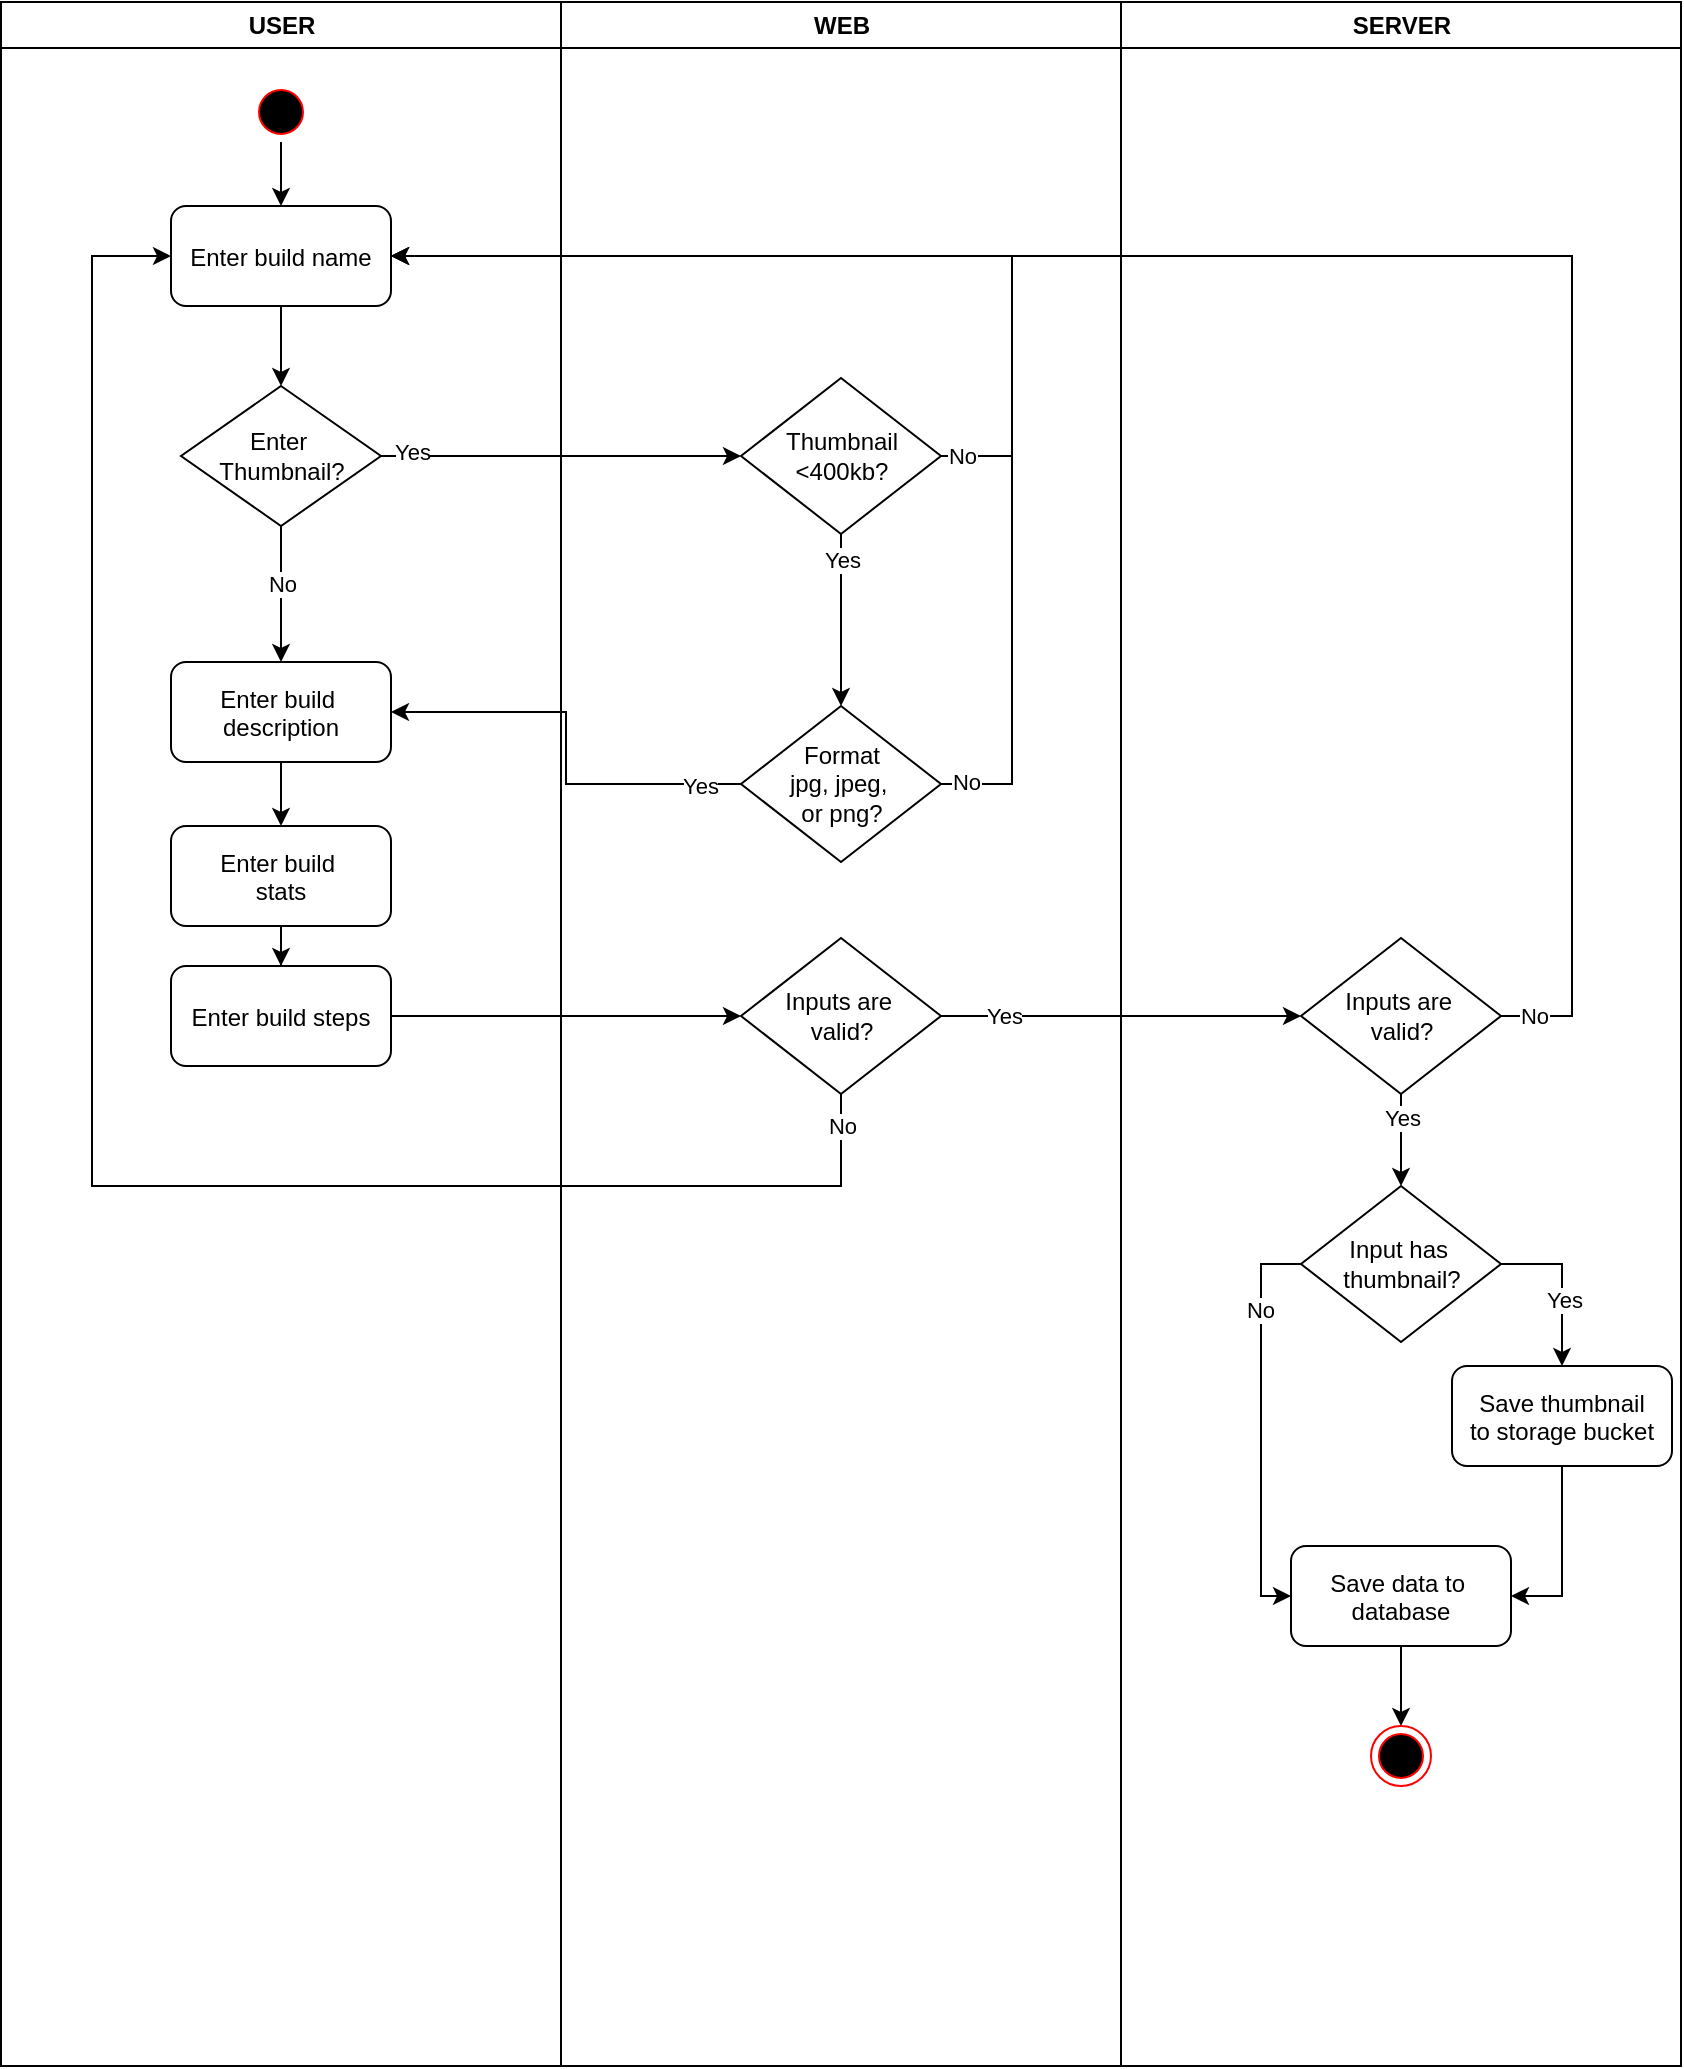 <mxfile version="24.7.5">
  <diagram name="Page-1" id="e7e014a7-5840-1c2e-5031-d8a46d1fe8dd">
    <mxGraphModel dx="1206" dy="550" grid="1" gridSize="10" guides="1" tooltips="1" connect="1" arrows="1" fold="1" page="1" pageScale="1" pageWidth="1169" pageHeight="826" background="none" math="0" shadow="0">
      <root>
        <mxCell id="0" />
        <mxCell id="1" parent="0" />
        <mxCell id="xgSSdrMasH2BgEjWOLaf-41" value="USER" style="swimlane;whiteSpace=wrap" vertex="1" parent="1">
          <mxGeometry x="454.5" y="138" width="280" height="1032" as="geometry" />
        </mxCell>
        <mxCell id="xgSSdrMasH2BgEjWOLaf-42" style="edgeStyle=orthogonalEdgeStyle;rounded=0;orthogonalLoop=1;jettySize=auto;html=1;" edge="1" parent="xgSSdrMasH2BgEjWOLaf-41" source="xgSSdrMasH2BgEjWOLaf-43" target="xgSSdrMasH2BgEjWOLaf-45">
          <mxGeometry relative="1" as="geometry" />
        </mxCell>
        <mxCell id="xgSSdrMasH2BgEjWOLaf-43" value="" style="ellipse;shape=startState;fillColor=#000000;strokeColor=#ff0000;" vertex="1" parent="xgSSdrMasH2BgEjWOLaf-41">
          <mxGeometry x="125" y="40" width="30" height="30" as="geometry" />
        </mxCell>
        <mxCell id="xgSSdrMasH2BgEjWOLaf-44" style="edgeStyle=orthogonalEdgeStyle;rounded=0;orthogonalLoop=1;jettySize=auto;html=1;" edge="1" parent="xgSSdrMasH2BgEjWOLaf-41" source="xgSSdrMasH2BgEjWOLaf-45" target="xgSSdrMasH2BgEjWOLaf-53">
          <mxGeometry relative="1" as="geometry" />
        </mxCell>
        <mxCell id="xgSSdrMasH2BgEjWOLaf-45" value="Enter build name" style="rounded=1;" vertex="1" parent="xgSSdrMasH2BgEjWOLaf-41">
          <mxGeometry x="85" y="102" width="110" height="50" as="geometry" />
        </mxCell>
        <mxCell id="xgSSdrMasH2BgEjWOLaf-46" style="edgeStyle=orthogonalEdgeStyle;rounded=0;orthogonalLoop=1;jettySize=auto;html=1;" edge="1" parent="xgSSdrMasH2BgEjWOLaf-41" source="xgSSdrMasH2BgEjWOLaf-47" target="xgSSdrMasH2BgEjWOLaf-49">
          <mxGeometry relative="1" as="geometry" />
        </mxCell>
        <mxCell id="xgSSdrMasH2BgEjWOLaf-47" value="Enter build &#xa;description" style="rounded=1;" vertex="1" parent="xgSSdrMasH2BgEjWOLaf-41">
          <mxGeometry x="85" y="330" width="110" height="50" as="geometry" />
        </mxCell>
        <mxCell id="xgSSdrMasH2BgEjWOLaf-48" style="edgeStyle=orthogonalEdgeStyle;rounded=0;orthogonalLoop=1;jettySize=auto;html=1;" edge="1" parent="xgSSdrMasH2BgEjWOLaf-41" source="xgSSdrMasH2BgEjWOLaf-49" target="xgSSdrMasH2BgEjWOLaf-50">
          <mxGeometry relative="1" as="geometry" />
        </mxCell>
        <mxCell id="xgSSdrMasH2BgEjWOLaf-49" value="Enter build &#xa;stats" style="rounded=1;" vertex="1" parent="xgSSdrMasH2BgEjWOLaf-41">
          <mxGeometry x="85" y="412" width="110" height="50" as="geometry" />
        </mxCell>
        <mxCell id="xgSSdrMasH2BgEjWOLaf-50" value="Enter build steps" style="rounded=1;" vertex="1" parent="xgSSdrMasH2BgEjWOLaf-41">
          <mxGeometry x="85" y="482" width="110" height="50" as="geometry" />
        </mxCell>
        <mxCell id="xgSSdrMasH2BgEjWOLaf-51" style="edgeStyle=orthogonalEdgeStyle;rounded=0;orthogonalLoop=1;jettySize=auto;html=1;" edge="1" parent="xgSSdrMasH2BgEjWOLaf-41" source="xgSSdrMasH2BgEjWOLaf-53" target="xgSSdrMasH2BgEjWOLaf-47">
          <mxGeometry relative="1" as="geometry" />
        </mxCell>
        <mxCell id="xgSSdrMasH2BgEjWOLaf-52" value="No" style="edgeLabel;html=1;align=center;verticalAlign=middle;resizable=0;points=[];" vertex="1" connectable="0" parent="xgSSdrMasH2BgEjWOLaf-51">
          <mxGeometry x="-0.149" relative="1" as="geometry">
            <mxPoint as="offset" />
          </mxGeometry>
        </mxCell>
        <mxCell id="xgSSdrMasH2BgEjWOLaf-53" value="Enter&amp;nbsp;&lt;div&gt;Thumbnail?&lt;/div&gt;" style="rhombus;whiteSpace=wrap;html=1;" vertex="1" parent="xgSSdrMasH2BgEjWOLaf-41">
          <mxGeometry x="90" y="192" width="100" height="70" as="geometry" />
        </mxCell>
        <mxCell id="xgSSdrMasH2BgEjWOLaf-54" value="WEB" style="swimlane;whiteSpace=wrap" vertex="1" parent="1">
          <mxGeometry x="734.5" y="138" width="280" height="1032" as="geometry" />
        </mxCell>
        <mxCell id="xgSSdrMasH2BgEjWOLaf-55" style="edgeStyle=orthogonalEdgeStyle;rounded=0;orthogonalLoop=1;jettySize=auto;html=1;" edge="1" parent="xgSSdrMasH2BgEjWOLaf-54" source="xgSSdrMasH2BgEjWOLaf-57" target="xgSSdrMasH2BgEjWOLaf-59">
          <mxGeometry relative="1" as="geometry" />
        </mxCell>
        <mxCell id="xgSSdrMasH2BgEjWOLaf-56" value="Yes" style="edgeLabel;html=1;align=center;verticalAlign=middle;resizable=0;points=[];" vertex="1" connectable="0" parent="xgSSdrMasH2BgEjWOLaf-55">
          <mxGeometry x="-0.7" y="-3" relative="1" as="geometry">
            <mxPoint x="3" as="offset" />
          </mxGeometry>
        </mxCell>
        <mxCell id="xgSSdrMasH2BgEjWOLaf-57" value="Thumbnail&lt;div&gt;&amp;lt;400kb?&lt;/div&gt;" style="rhombus;whiteSpace=wrap;html=1;" vertex="1" parent="xgSSdrMasH2BgEjWOLaf-54">
          <mxGeometry x="90" y="188" width="100" height="78" as="geometry" />
        </mxCell>
        <mxCell id="xgSSdrMasH2BgEjWOLaf-58" value="Inputs are&amp;nbsp;&lt;div&gt;valid?&lt;/div&gt;" style="rhombus;whiteSpace=wrap;html=1;" vertex="1" parent="xgSSdrMasH2BgEjWOLaf-54">
          <mxGeometry x="90" y="468" width="100" height="78" as="geometry" />
        </mxCell>
        <mxCell id="xgSSdrMasH2BgEjWOLaf-59" value="&lt;div&gt;Format&lt;/div&gt;&lt;div&gt;jpg, jpeg,&amp;nbsp;&lt;/div&gt;&lt;div&gt;or png?&lt;/div&gt;" style="rhombus;whiteSpace=wrap;html=1;" vertex="1" parent="xgSSdrMasH2BgEjWOLaf-54">
          <mxGeometry x="90" y="352" width="100" height="78" as="geometry" />
        </mxCell>
        <mxCell id="xgSSdrMasH2BgEjWOLaf-60" value="SERVER" style="swimlane;whiteSpace=wrap;startSize=23;" vertex="1" parent="1">
          <mxGeometry x="1014.5" y="138" width="280" height="1032" as="geometry" />
        </mxCell>
        <mxCell id="xgSSdrMasH2BgEjWOLaf-61" style="edgeStyle=orthogonalEdgeStyle;rounded=0;orthogonalLoop=1;jettySize=auto;html=1;" edge="1" parent="xgSSdrMasH2BgEjWOLaf-60" source="xgSSdrMasH2BgEjWOLaf-63" target="xgSSdrMasH2BgEjWOLaf-68">
          <mxGeometry relative="1" as="geometry">
            <mxPoint x="140" y="582" as="targetPoint" />
          </mxGeometry>
        </mxCell>
        <mxCell id="xgSSdrMasH2BgEjWOLaf-62" value="Yes" style="edgeLabel;html=1;align=center;verticalAlign=middle;resizable=0;points=[];" vertex="1" connectable="0" parent="xgSSdrMasH2BgEjWOLaf-61">
          <mxGeometry x="-0.487" relative="1" as="geometry">
            <mxPoint as="offset" />
          </mxGeometry>
        </mxCell>
        <mxCell id="xgSSdrMasH2BgEjWOLaf-63" value="Inputs are&amp;nbsp;&lt;div&gt;valid?&lt;/div&gt;" style="rhombus;whiteSpace=wrap;html=1;" vertex="1" parent="xgSSdrMasH2BgEjWOLaf-60">
          <mxGeometry x="90" y="468" width="100" height="78" as="geometry" />
        </mxCell>
        <mxCell id="xgSSdrMasH2BgEjWOLaf-64" style="edgeStyle=orthogonalEdgeStyle;rounded=0;orthogonalLoop=1;jettySize=auto;html=1;entryX=0;entryY=0.5;entryDx=0;entryDy=0;exitX=0;exitY=0.5;exitDx=0;exitDy=0;" edge="1" parent="xgSSdrMasH2BgEjWOLaf-60" source="xgSSdrMasH2BgEjWOLaf-68" target="xgSSdrMasH2BgEjWOLaf-70">
          <mxGeometry relative="1" as="geometry" />
        </mxCell>
        <mxCell id="xgSSdrMasH2BgEjWOLaf-65" value="No" style="edgeLabel;html=1;align=center;verticalAlign=middle;resizable=0;points=[];" vertex="1" connectable="0" parent="xgSSdrMasH2BgEjWOLaf-64">
          <mxGeometry x="-0.576" y="-1" relative="1" as="geometry">
            <mxPoint as="offset" />
          </mxGeometry>
        </mxCell>
        <mxCell id="xgSSdrMasH2BgEjWOLaf-66" style="edgeStyle=orthogonalEdgeStyle;rounded=0;orthogonalLoop=1;jettySize=auto;html=1;exitX=1;exitY=0.5;exitDx=0;exitDy=0;" edge="1" parent="xgSSdrMasH2BgEjWOLaf-60" source="xgSSdrMasH2BgEjWOLaf-68" target="xgSSdrMasH2BgEjWOLaf-72">
          <mxGeometry relative="1" as="geometry" />
        </mxCell>
        <mxCell id="xgSSdrMasH2BgEjWOLaf-67" value="Yes" style="edgeLabel;html=1;align=center;verticalAlign=middle;resizable=0;points=[];" vertex="1" connectable="0" parent="xgSSdrMasH2BgEjWOLaf-66">
          <mxGeometry x="0.177" y="1" relative="1" as="geometry">
            <mxPoint as="offset" />
          </mxGeometry>
        </mxCell>
        <mxCell id="xgSSdrMasH2BgEjWOLaf-68" value="Input has&amp;nbsp;&lt;div&gt;thumbnail?&lt;/div&gt;" style="rhombus;whiteSpace=wrap;html=1;" vertex="1" parent="xgSSdrMasH2BgEjWOLaf-60">
          <mxGeometry x="90" y="592" width="100" height="78" as="geometry" />
        </mxCell>
        <mxCell id="xgSSdrMasH2BgEjWOLaf-69" style="edgeStyle=orthogonalEdgeStyle;rounded=0;orthogonalLoop=1;jettySize=auto;html=1;" edge="1" parent="xgSSdrMasH2BgEjWOLaf-60" source="xgSSdrMasH2BgEjWOLaf-70" target="xgSSdrMasH2BgEjWOLaf-73">
          <mxGeometry relative="1" as="geometry" />
        </mxCell>
        <mxCell id="xgSSdrMasH2BgEjWOLaf-70" value="Save data to &#xa;database" style="rounded=1;" vertex="1" parent="xgSSdrMasH2BgEjWOLaf-60">
          <mxGeometry x="85" y="772" width="110" height="50" as="geometry" />
        </mxCell>
        <mxCell id="xgSSdrMasH2BgEjWOLaf-71" style="edgeStyle=orthogonalEdgeStyle;rounded=0;orthogonalLoop=1;jettySize=auto;html=1;entryX=1;entryY=0.5;entryDx=0;entryDy=0;" edge="1" parent="xgSSdrMasH2BgEjWOLaf-60" source="xgSSdrMasH2BgEjWOLaf-72" target="xgSSdrMasH2BgEjWOLaf-70">
          <mxGeometry relative="1" as="geometry" />
        </mxCell>
        <mxCell id="xgSSdrMasH2BgEjWOLaf-72" value="Save thumbnail&#xa;to storage bucket" style="rounded=1;" vertex="1" parent="xgSSdrMasH2BgEjWOLaf-60">
          <mxGeometry x="165.5" y="682" width="110" height="50" as="geometry" />
        </mxCell>
        <mxCell id="xgSSdrMasH2BgEjWOLaf-73" value="" style="ellipse;html=1;shape=endState;fillColor=#000000;strokeColor=#ff0000;" vertex="1" parent="xgSSdrMasH2BgEjWOLaf-60">
          <mxGeometry x="125" y="862" width="30" height="30" as="geometry" />
        </mxCell>
        <mxCell id="xgSSdrMasH2BgEjWOLaf-74" style="edgeStyle=orthogonalEdgeStyle;rounded=0;orthogonalLoop=1;jettySize=auto;html=1;entryX=0;entryY=0.5;entryDx=0;entryDy=0;" edge="1" parent="1" source="xgSSdrMasH2BgEjWOLaf-53" target="xgSSdrMasH2BgEjWOLaf-57">
          <mxGeometry relative="1" as="geometry" />
        </mxCell>
        <mxCell id="xgSSdrMasH2BgEjWOLaf-75" value="Yes" style="edgeLabel;html=1;align=center;verticalAlign=middle;resizable=0;points=[];" vertex="1" connectable="0" parent="xgSSdrMasH2BgEjWOLaf-74">
          <mxGeometry x="-0.836" y="2" relative="1" as="geometry">
            <mxPoint as="offset" />
          </mxGeometry>
        </mxCell>
        <mxCell id="xgSSdrMasH2BgEjWOLaf-76" style="edgeStyle=orthogonalEdgeStyle;rounded=0;orthogonalLoop=1;jettySize=auto;html=1;" edge="1" parent="1" source="xgSSdrMasH2BgEjWOLaf-50" target="xgSSdrMasH2BgEjWOLaf-58">
          <mxGeometry relative="1" as="geometry" />
        </mxCell>
        <mxCell id="xgSSdrMasH2BgEjWOLaf-77" style="edgeStyle=orthogonalEdgeStyle;rounded=0;orthogonalLoop=1;jettySize=auto;html=1;" edge="1" parent="1" source="xgSSdrMasH2BgEjWOLaf-58" target="xgSSdrMasH2BgEjWOLaf-63">
          <mxGeometry relative="1" as="geometry">
            <mxPoint x="1099.5" y="645" as="targetPoint" />
          </mxGeometry>
        </mxCell>
        <mxCell id="xgSSdrMasH2BgEjWOLaf-78" value="Yes" style="edgeLabel;html=1;align=center;verticalAlign=middle;resizable=0;points=[];" vertex="1" connectable="0" parent="xgSSdrMasH2BgEjWOLaf-77">
          <mxGeometry x="-0.657" y="-1" relative="1" as="geometry">
            <mxPoint y="-1" as="offset" />
          </mxGeometry>
        </mxCell>
        <mxCell id="xgSSdrMasH2BgEjWOLaf-79" style="edgeStyle=orthogonalEdgeStyle;rounded=0;orthogonalLoop=1;jettySize=auto;html=1;entryX=0;entryY=0.5;entryDx=0;entryDy=0;exitX=0.5;exitY=1;exitDx=0;exitDy=0;" edge="1" parent="1" source="xgSSdrMasH2BgEjWOLaf-58" target="xgSSdrMasH2BgEjWOLaf-45">
          <mxGeometry relative="1" as="geometry">
            <Array as="points">
              <mxPoint x="875" y="730" />
              <mxPoint x="500" y="730" />
              <mxPoint x="500" y="265" />
            </Array>
          </mxGeometry>
        </mxCell>
        <mxCell id="xgSSdrMasH2BgEjWOLaf-80" value="No" style="edgeLabel;html=1;align=center;verticalAlign=middle;resizable=0;points=[];" vertex="1" connectable="0" parent="xgSSdrMasH2BgEjWOLaf-79">
          <mxGeometry x="-0.967" relative="1" as="geometry">
            <mxPoint as="offset" />
          </mxGeometry>
        </mxCell>
        <mxCell id="xgSSdrMasH2BgEjWOLaf-81" style="edgeStyle=orthogonalEdgeStyle;rounded=0;orthogonalLoop=1;jettySize=auto;html=1;" edge="1" parent="1" source="xgSSdrMasH2BgEjWOLaf-59" target="xgSSdrMasH2BgEjWOLaf-47">
          <mxGeometry relative="1" as="geometry" />
        </mxCell>
        <mxCell id="xgSSdrMasH2BgEjWOLaf-82" value="Yes" style="edgeLabel;html=1;align=center;verticalAlign=middle;resizable=0;points=[];" vertex="1" connectable="0" parent="xgSSdrMasH2BgEjWOLaf-81">
          <mxGeometry x="-0.801" y="1" relative="1" as="geometry">
            <mxPoint as="offset" />
          </mxGeometry>
        </mxCell>
        <mxCell id="xgSSdrMasH2BgEjWOLaf-83" style="edgeStyle=orthogonalEdgeStyle;rounded=0;orthogonalLoop=1;jettySize=auto;html=1;entryX=1;entryY=0.5;entryDx=0;entryDy=0;" edge="1" parent="1" source="xgSSdrMasH2BgEjWOLaf-57" target="xgSSdrMasH2BgEjWOLaf-45">
          <mxGeometry relative="1" as="geometry">
            <Array as="points">
              <mxPoint x="960" y="365" />
              <mxPoint x="960" y="265" />
            </Array>
          </mxGeometry>
        </mxCell>
        <mxCell id="xgSSdrMasH2BgEjWOLaf-84" value="No" style="edgeLabel;html=1;align=center;verticalAlign=middle;resizable=0;points=[];" vertex="1" connectable="0" parent="xgSSdrMasH2BgEjWOLaf-83">
          <mxGeometry x="-0.955" y="1" relative="1" as="geometry">
            <mxPoint y="1" as="offset" />
          </mxGeometry>
        </mxCell>
        <mxCell id="xgSSdrMasH2BgEjWOLaf-85" style="edgeStyle=orthogonalEdgeStyle;rounded=0;orthogonalLoop=1;jettySize=auto;html=1;entryX=1;entryY=0.5;entryDx=0;entryDy=0;" edge="1" parent="1" source="xgSSdrMasH2BgEjWOLaf-59" target="xgSSdrMasH2BgEjWOLaf-45">
          <mxGeometry relative="1" as="geometry">
            <Array as="points">
              <mxPoint x="960" y="529" />
              <mxPoint x="960" y="265" />
            </Array>
          </mxGeometry>
        </mxCell>
        <mxCell id="xgSSdrMasH2BgEjWOLaf-86" value="No" style="edgeLabel;html=1;align=center;verticalAlign=middle;resizable=0;points=[];" vertex="1" connectable="0" parent="xgSSdrMasH2BgEjWOLaf-85">
          <mxGeometry x="-0.961" y="1" relative="1" as="geometry">
            <mxPoint as="offset" />
          </mxGeometry>
        </mxCell>
        <mxCell id="xgSSdrMasH2BgEjWOLaf-87" style="edgeStyle=orthogonalEdgeStyle;rounded=0;orthogonalLoop=1;jettySize=auto;html=1;entryX=1;entryY=0.5;entryDx=0;entryDy=0;" edge="1" parent="1" source="xgSSdrMasH2BgEjWOLaf-63" target="xgSSdrMasH2BgEjWOLaf-45">
          <mxGeometry relative="1" as="geometry">
            <Array as="points">
              <mxPoint x="1240" y="645" />
              <mxPoint x="1240" y="265" />
            </Array>
          </mxGeometry>
        </mxCell>
        <mxCell id="xgSSdrMasH2BgEjWOLaf-88" value="No" style="edgeLabel;html=1;align=center;verticalAlign=middle;resizable=0;points=[];" vertex="1" connectable="0" parent="xgSSdrMasH2BgEjWOLaf-87">
          <mxGeometry x="-0.974" y="2" relative="1" as="geometry">
            <mxPoint x="3" y="2" as="offset" />
          </mxGeometry>
        </mxCell>
      </root>
    </mxGraphModel>
  </diagram>
</mxfile>
